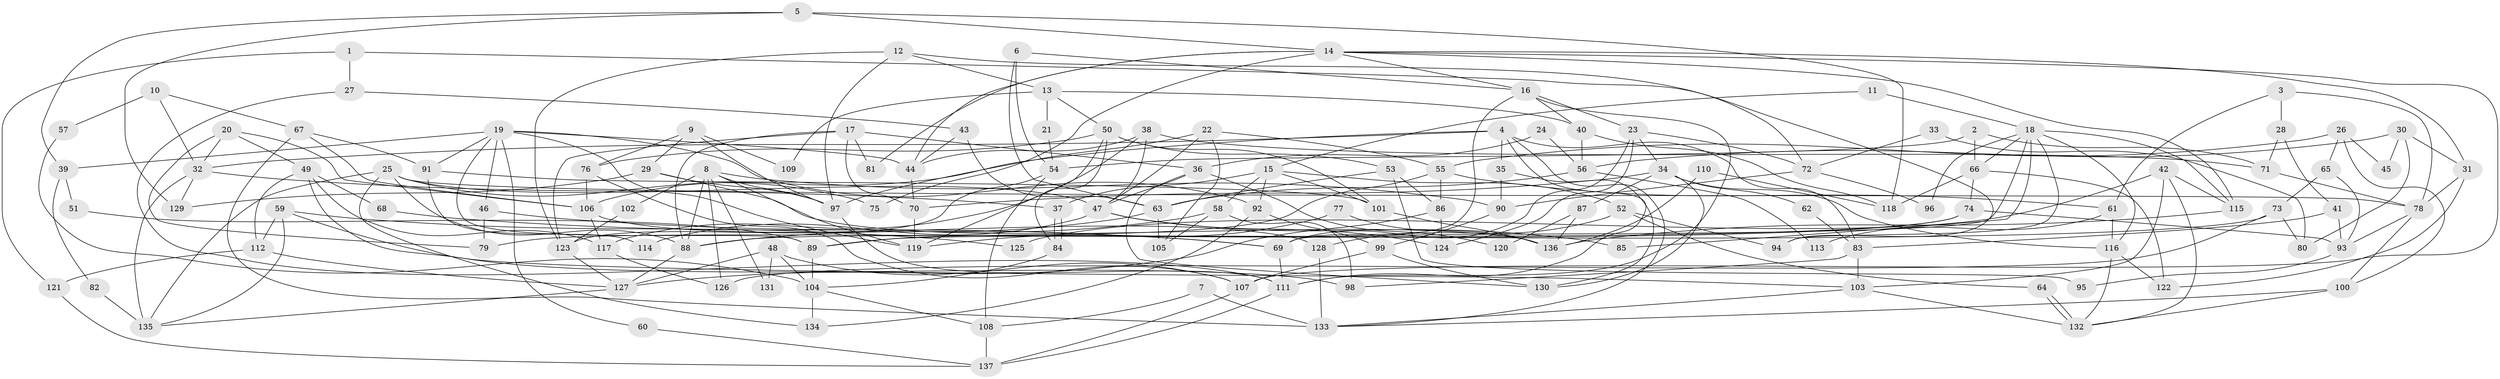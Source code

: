 // coarse degree distribution, {7: 0.2619047619047619, 5: 0.09523809523809523, 18: 0.023809523809523808, 14: 0.023809523809523808, 3: 0.11904761904761904, 6: 0.11904761904761904, 13: 0.023809523809523808, 4: 0.09523809523809523, 17: 0.023809523809523808, 8: 0.047619047619047616, 10: 0.047619047619047616, 11: 0.023809523809523808, 9: 0.023809523809523808, 2: 0.07142857142857142}
// Generated by graph-tools (version 1.1) at 2025/51/03/04/25 22:51:13]
// undirected, 137 vertices, 274 edges
graph export_dot {
  node [color=gray90,style=filled];
  1;
  2;
  3;
  4;
  5;
  6;
  7;
  8;
  9;
  10;
  11;
  12;
  13;
  14;
  15;
  16;
  17;
  18;
  19;
  20;
  21;
  22;
  23;
  24;
  25;
  26;
  27;
  28;
  29;
  30;
  31;
  32;
  33;
  34;
  35;
  36;
  37;
  38;
  39;
  40;
  41;
  42;
  43;
  44;
  45;
  46;
  47;
  48;
  49;
  50;
  51;
  52;
  53;
  54;
  55;
  56;
  57;
  58;
  59;
  60;
  61;
  62;
  63;
  64;
  65;
  66;
  67;
  68;
  69;
  70;
  71;
  72;
  73;
  74;
  75;
  76;
  77;
  78;
  79;
  80;
  81;
  82;
  83;
  84;
  85;
  86;
  87;
  88;
  89;
  90;
  91;
  92;
  93;
  94;
  95;
  96;
  97;
  98;
  99;
  100;
  101;
  102;
  103;
  104;
  105;
  106;
  107;
  108;
  109;
  110;
  111;
  112;
  113;
  114;
  115;
  116;
  117;
  118;
  119;
  120;
  121;
  122;
  123;
  124;
  125;
  126;
  127;
  128;
  129;
  130;
  131;
  132;
  133;
  134;
  135;
  136;
  137;
  1 -- 72;
  1 -- 121;
  1 -- 27;
  2 -- 54;
  2 -- 71;
  2 -- 66;
  3 -- 28;
  3 -- 78;
  3 -- 61;
  4 -- 111;
  4 -- 106;
  4 -- 32;
  4 -- 35;
  4 -- 83;
  4 -- 133;
  5 -- 118;
  5 -- 14;
  5 -- 39;
  5 -- 129;
  6 -- 54;
  6 -- 63;
  6 -- 16;
  7 -- 108;
  7 -- 133;
  8 -- 97;
  8 -- 126;
  8 -- 88;
  8 -- 90;
  8 -- 102;
  8 -- 119;
  8 -- 131;
  9 -- 97;
  9 -- 76;
  9 -- 29;
  9 -- 109;
  10 -- 32;
  10 -- 67;
  10 -- 57;
  11 -- 15;
  11 -- 18;
  12 -- 123;
  12 -- 97;
  12 -- 13;
  12 -- 94;
  13 -- 50;
  13 -- 21;
  13 -- 40;
  13 -- 109;
  14 -- 16;
  14 -- 44;
  14 -- 31;
  14 -- 75;
  14 -- 81;
  14 -- 107;
  14 -- 115;
  15 -- 58;
  15 -- 101;
  15 -- 37;
  15 -- 52;
  15 -- 92;
  16 -- 23;
  16 -- 40;
  16 -- 69;
  16 -- 111;
  17 -- 70;
  17 -- 88;
  17 -- 36;
  17 -- 81;
  17 -- 123;
  18 -- 69;
  18 -- 66;
  18 -- 85;
  18 -- 94;
  18 -- 96;
  18 -- 115;
  18 -- 116;
  19 -- 119;
  19 -- 89;
  19 -- 39;
  19 -- 44;
  19 -- 46;
  19 -- 60;
  19 -- 91;
  19 -- 92;
  20 -- 32;
  20 -- 79;
  20 -- 49;
  20 -- 106;
  21 -- 54;
  22 -- 97;
  22 -- 47;
  22 -- 55;
  22 -- 105;
  23 -- 34;
  23 -- 124;
  23 -- 69;
  23 -- 72;
  24 -- 36;
  24 -- 56;
  25 -- 135;
  25 -- 88;
  25 -- 47;
  25 -- 75;
  25 -- 78;
  25 -- 134;
  26 -- 55;
  26 -- 100;
  26 -- 45;
  26 -- 65;
  27 -- 111;
  27 -- 43;
  28 -- 41;
  28 -- 71;
  29 -- 129;
  29 -- 97;
  29 -- 136;
  30 -- 56;
  30 -- 31;
  30 -- 45;
  30 -- 80;
  31 -- 78;
  31 -- 122;
  32 -- 37;
  32 -- 129;
  32 -- 135;
  33 -- 80;
  33 -- 72;
  34 -- 116;
  34 -- 130;
  34 -- 62;
  34 -- 70;
  34 -- 87;
  35 -- 90;
  35 -- 130;
  36 -- 47;
  36 -- 120;
  36 -- 130;
  37 -- 84;
  37 -- 84;
  38 -- 117;
  38 -- 44;
  38 -- 47;
  38 -- 71;
  39 -- 51;
  39 -- 82;
  40 -- 56;
  40 -- 118;
  41 -- 83;
  41 -- 93;
  42 -- 115;
  42 -- 103;
  42 -- 125;
  42 -- 132;
  43 -- 44;
  43 -- 63;
  44 -- 70;
  46 -- 69;
  46 -- 79;
  47 -- 85;
  47 -- 114;
  47 -- 124;
  48 -- 107;
  48 -- 104;
  48 -- 127;
  48 -- 131;
  49 -- 98;
  49 -- 68;
  49 -- 112;
  49 -- 117;
  50 -- 101;
  50 -- 76;
  50 -- 53;
  50 -- 84;
  50 -- 119;
  51 -- 89;
  52 -- 94;
  52 -- 64;
  52 -- 128;
  53 -- 63;
  53 -- 86;
  53 -- 95;
  54 -- 123;
  54 -- 108;
  55 -- 61;
  55 -- 86;
  55 -- 89;
  56 -- 63;
  56 -- 113;
  57 -- 104;
  58 -- 88;
  58 -- 105;
  58 -- 98;
  59 -- 112;
  59 -- 135;
  59 -- 103;
  59 -- 125;
  60 -- 137;
  61 -- 116;
  61 -- 113;
  62 -- 83;
  63 -- 88;
  63 -- 105;
  64 -- 132;
  64 -- 132;
  65 -- 93;
  65 -- 73;
  66 -- 122;
  66 -- 74;
  66 -- 118;
  67 -- 106;
  67 -- 133;
  67 -- 91;
  68 -- 69;
  69 -- 111;
  70 -- 119;
  71 -- 78;
  72 -- 90;
  72 -- 96;
  73 -- 89;
  73 -- 80;
  73 -- 126;
  74 -- 88;
  74 -- 79;
  74 -- 93;
  76 -- 106;
  76 -- 107;
  77 -- 136;
  77 -- 119;
  78 -- 100;
  78 -- 93;
  82 -- 135;
  83 -- 103;
  83 -- 98;
  84 -- 104;
  86 -- 124;
  86 -- 127;
  87 -- 136;
  87 -- 120;
  88 -- 127;
  89 -- 104;
  90 -- 99;
  91 -- 101;
  91 -- 114;
  92 -- 99;
  92 -- 134;
  93 -- 95;
  97 -- 111;
  99 -- 130;
  99 -- 107;
  100 -- 133;
  100 -- 132;
  101 -- 136;
  102 -- 123;
  103 -- 132;
  103 -- 133;
  104 -- 134;
  104 -- 108;
  106 -- 128;
  106 -- 117;
  107 -- 137;
  108 -- 137;
  110 -- 136;
  110 -- 118;
  111 -- 137;
  112 -- 127;
  112 -- 121;
  115 -- 136;
  116 -- 132;
  116 -- 122;
  117 -- 126;
  121 -- 137;
  123 -- 127;
  127 -- 135;
  128 -- 133;
}
